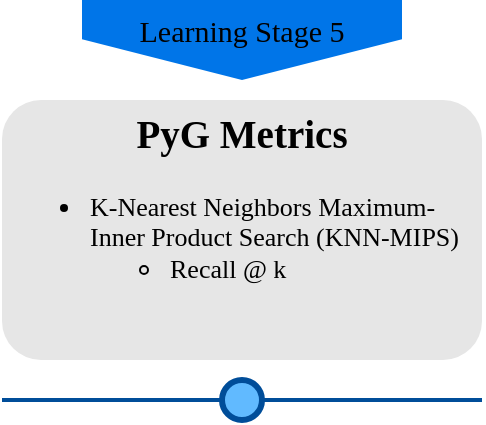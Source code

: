 <mxfile version="24.3.0" type="device">
  <diagram name="Page-1" id="UcHZJhFEcX3Kwn3Ltrct">
    <mxGraphModel dx="1194" dy="565" grid="1" gridSize="10" guides="1" tooltips="1" connect="1" arrows="1" fold="1" page="1" pageScale="1" pageWidth="1169" pageHeight="827" math="0" shadow="0">
      <root>
        <mxCell id="0" />
        <mxCell id="1" parent="0" />
        <mxCell id="Bf1mJ1-Zt6ZFiqX7sWzE-1" value="&lt;h2&gt;&lt;font face=&quot;serif&quot;&gt;PyG Metrics&lt;/font&gt;&lt;/h2&gt;&lt;p&gt;&lt;/p&gt;&lt;ul&gt;&lt;li style=&quot;text-align: left;&quot;&gt;&lt;font face=&quot;serif&quot;&gt;K-Nearest Neighbors Maximum-Inner Product Search (KNN-MIPS)&lt;/font&gt;&lt;/li&gt;&lt;ul&gt;&lt;li style=&quot;text-align: left;&quot;&gt;&lt;font face=&quot;serif&quot;&gt;Recall @ k&lt;/font&gt;&lt;/li&gt;&lt;/ul&gt;&lt;/ul&gt;&lt;p&gt;&lt;/p&gt;&lt;p&gt;&lt;span style=&quot;font-family: serif; background-color: initial;&quot;&gt;&lt;br&gt;&lt;/span&gt;&lt;/p&gt;" style="text;html=1;spacing=5;spacingTop=-20;whiteSpace=wrap;overflow=hidden;strokeColor=none;strokeWidth=3;fillColor=#E6E6E6;fontSize=13;fontColor=#000000;align=center;rounded=1;" parent="1" vertex="1">
          <mxGeometry x="240" y="130" width="240" height="130" as="geometry" />
        </mxCell>
        <mxCell id="Bf1mJ1-Zt6ZFiqX7sWzE-2" value="&lt;span&gt;&lt;font color=&quot;#000000&quot; face=&quot;Serif&quot;&gt;Learning Stage 5&lt;/font&gt;&lt;/span&gt;" style="shape=offPageConnector;whiteSpace=wrap;html=1;fillColor=#0075E8;fontSize=15;fontColor=#FFFFFF;size=0.509;verticalAlign=top;strokeColor=none;" parent="1" vertex="1">
          <mxGeometry x="280" y="80" width="160" height="40" as="geometry" />
        </mxCell>
        <mxCell id="Bf1mJ1-Zt6ZFiqX7sWzE-3" value="" style="line;strokeWidth=2;html=1;fillColor=none;fontSize=28;fontColor=#004D99;strokeColor=#004D99;" parent="1" vertex="1">
          <mxGeometry x="240" y="275" width="240" height="10" as="geometry" />
        </mxCell>
        <mxCell id="Bf1mJ1-Zt6ZFiqX7sWzE-4" value="" style="ellipse;whiteSpace=wrap;html=1;fillColor=#61BAFF;fontSize=28;fontColor=#004D99;strokeWidth=3;strokeColor=#004D99;" parent="1" vertex="1">
          <mxGeometry x="350" y="270" width="20" height="20" as="geometry" />
        </mxCell>
      </root>
    </mxGraphModel>
  </diagram>
</mxfile>
